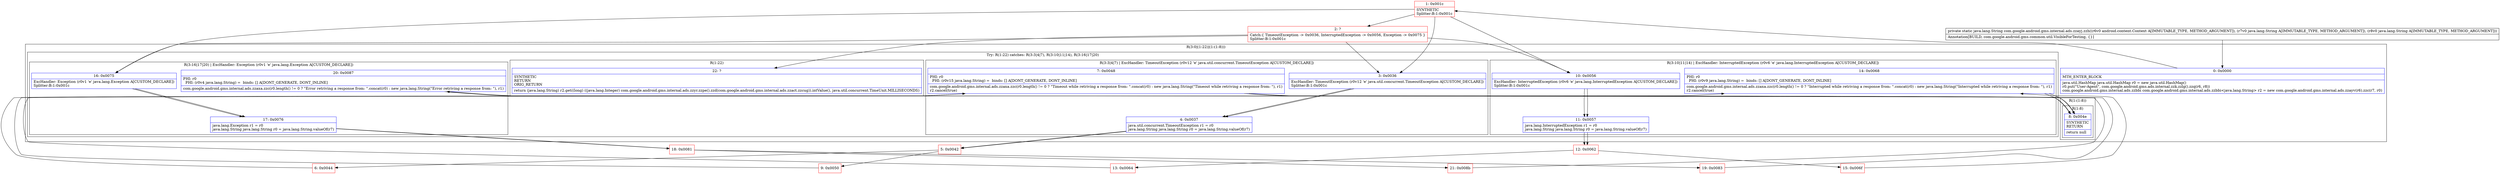 digraph "CFG forcom.google.android.gms.internal.ads.zzayj.zzh(Landroid\/content\/Context;Ljava\/lang\/String;Ljava\/lang\/String;)Ljava\/lang\/String;" {
subgraph cluster_Region_398219098 {
label = "R(3:0|(1:22)|(1:(1:8)))";
node [shape=record,color=blue];
Node_0 [shape=record,label="{0\:\ 0x0000|MTH_ENTER_BLOCK\l|java.util.HashMap java.util.HashMap r0 = new java.util.HashMap()\lr0.put(\"User\-Agent\", com.google.android.gms.ads.internal.zzk.zzlg().zzq(r6, r8))\lcom.google.android.gms.internal.ads.zzbbi com.google.android.gms.internal.ads.zzbbi\<java.lang.String\> r2 = new com.google.android.gms.internal.ads.zzayv(r6).zzc(r7, r0)\l}"];
subgraph cluster_TryCatchRegion_1045664319 {
label = "Try: R(1:22) catches: R(3:3|4|7), R(3:10|11|14), R(3:16|17|20)";
node [shape=record,color=blue];
subgraph cluster_Region_1197011218 {
label = "R(1:22)";
node [shape=record,color=blue];
Node_22 [shape=record,label="{22\:\ ?|SYNTHETIC\lRETURN\lORIG_RETURN\l|return (java.lang.String) r2.get((long) ((java.lang.Integer) com.google.android.gms.internal.ads.zzyr.zzpe().zzd(com.google.android.gms.internal.ads.zzact.zzcug)).intValue(), java.util.concurrent.TimeUnit.MILLISECONDS)\l}"];
}
subgraph cluster_Region_2055051403 {
label = "R(3:3|4|7) | ExcHandler: TimeoutException (r0v12 'e' java.util.concurrent.TimeoutException A[CUSTOM_DECLARE])\l";
node [shape=record,color=blue];
Node_3 [shape=record,label="{3\:\ 0x0036|ExcHandler: TimeoutException (r0v12 'e' java.util.concurrent.TimeoutException A[CUSTOM_DECLARE])\lSplitter:B:1:0x001c\l}"];
Node_4 [shape=record,label="{4\:\ 0x0037|java.util.concurrent.TimeoutException r1 = r0\ljava.lang.String java.lang.String r0 = java.lang.String.valueOf(r7)\l}"];
Node_7 [shape=record,label="{7\:\ 0x0048|PHI: r0 \l  PHI: (r0v15 java.lang.String) =  binds: [] A[DONT_GENERATE, DONT_INLINE]\l|com.google.android.gms.internal.ads.zzaxa.zzc(r0.length() != 0 ? \"Timeout while retriving a response from: \".concat(r0) : new java.lang.String(\"Timeout while retriving a response from: \"), r1)\lr2.cancel(true)\l}"];
}
subgraph cluster_Region_1316361787 {
label = "R(3:10|11|14) | ExcHandler: InterruptedException (r0v6 'e' java.lang.InterruptedException A[CUSTOM_DECLARE])\l";
node [shape=record,color=blue];
Node_10 [shape=record,label="{10\:\ 0x0056|ExcHandler: InterruptedException (r0v6 'e' java.lang.InterruptedException A[CUSTOM_DECLARE])\lSplitter:B:1:0x001c\l}"];
Node_11 [shape=record,label="{11\:\ 0x0057|java.lang.InterruptedException r1 = r0\ljava.lang.String java.lang.String r0 = java.lang.String.valueOf(r7)\l}"];
Node_14 [shape=record,label="{14\:\ 0x0068|PHI: r0 \l  PHI: (r0v9 java.lang.String) =  binds: [] A[DONT_GENERATE, DONT_INLINE]\l|com.google.android.gms.internal.ads.zzaxa.zzc(r0.length() != 0 ? \"Interrupted while retriving a response from: \".concat(r0) : new java.lang.String(\"Interrupted while retriving a response from: \"), r1)\lr2.cancel(true)\l}"];
}
subgraph cluster_Region_990223912 {
label = "R(3:16|17|20) | ExcHandler: Exception (r0v1 'e' java.lang.Exception A[CUSTOM_DECLARE])\l";
node [shape=record,color=blue];
Node_16 [shape=record,label="{16\:\ 0x0075|ExcHandler: Exception (r0v1 'e' java.lang.Exception A[CUSTOM_DECLARE])\lSplitter:B:1:0x001c\l}"];
Node_17 [shape=record,label="{17\:\ 0x0076|java.lang.Exception r1 = r0\ljava.lang.String java.lang.String r0 = java.lang.String.valueOf(r7)\l}"];
Node_20 [shape=record,label="{20\:\ 0x0087|PHI: r0 \l  PHI: (r0v4 java.lang.String) =  binds: [] A[DONT_GENERATE, DONT_INLINE]\l|com.google.android.gms.internal.ads.zzaxa.zzc(r0.length() != 0 ? \"Error retriving a response from: \".concat(r0) : new java.lang.String(\"Error retriving a response from: \"), r1)\l}"];
}
}
subgraph cluster_Region_875729347 {
label = "R(1:(1:8))";
node [shape=record,color=blue];
subgraph cluster_Region_2036367586 {
label = "R(1:8)";
node [shape=record,color=blue];
Node_8 [shape=record,label="{8\:\ 0x004e|SYNTHETIC\lRETURN\l|return null\l}"];
}
}
}
subgraph cluster_Region_2055051403 {
label = "R(3:3|4|7) | ExcHandler: TimeoutException (r0v12 'e' java.util.concurrent.TimeoutException A[CUSTOM_DECLARE])\l";
node [shape=record,color=blue];
Node_3 [shape=record,label="{3\:\ 0x0036|ExcHandler: TimeoutException (r0v12 'e' java.util.concurrent.TimeoutException A[CUSTOM_DECLARE])\lSplitter:B:1:0x001c\l}"];
Node_4 [shape=record,label="{4\:\ 0x0037|java.util.concurrent.TimeoutException r1 = r0\ljava.lang.String java.lang.String r0 = java.lang.String.valueOf(r7)\l}"];
Node_7 [shape=record,label="{7\:\ 0x0048|PHI: r0 \l  PHI: (r0v15 java.lang.String) =  binds: [] A[DONT_GENERATE, DONT_INLINE]\l|com.google.android.gms.internal.ads.zzaxa.zzc(r0.length() != 0 ? \"Timeout while retriving a response from: \".concat(r0) : new java.lang.String(\"Timeout while retriving a response from: \"), r1)\lr2.cancel(true)\l}"];
}
subgraph cluster_Region_1316361787 {
label = "R(3:10|11|14) | ExcHandler: InterruptedException (r0v6 'e' java.lang.InterruptedException A[CUSTOM_DECLARE])\l";
node [shape=record,color=blue];
Node_10 [shape=record,label="{10\:\ 0x0056|ExcHandler: InterruptedException (r0v6 'e' java.lang.InterruptedException A[CUSTOM_DECLARE])\lSplitter:B:1:0x001c\l}"];
Node_11 [shape=record,label="{11\:\ 0x0057|java.lang.InterruptedException r1 = r0\ljava.lang.String java.lang.String r0 = java.lang.String.valueOf(r7)\l}"];
Node_14 [shape=record,label="{14\:\ 0x0068|PHI: r0 \l  PHI: (r0v9 java.lang.String) =  binds: [] A[DONT_GENERATE, DONT_INLINE]\l|com.google.android.gms.internal.ads.zzaxa.zzc(r0.length() != 0 ? \"Interrupted while retriving a response from: \".concat(r0) : new java.lang.String(\"Interrupted while retriving a response from: \"), r1)\lr2.cancel(true)\l}"];
}
subgraph cluster_Region_990223912 {
label = "R(3:16|17|20) | ExcHandler: Exception (r0v1 'e' java.lang.Exception A[CUSTOM_DECLARE])\l";
node [shape=record,color=blue];
Node_16 [shape=record,label="{16\:\ 0x0075|ExcHandler: Exception (r0v1 'e' java.lang.Exception A[CUSTOM_DECLARE])\lSplitter:B:1:0x001c\l}"];
Node_17 [shape=record,label="{17\:\ 0x0076|java.lang.Exception r1 = r0\ljava.lang.String java.lang.String r0 = java.lang.String.valueOf(r7)\l}"];
Node_20 [shape=record,label="{20\:\ 0x0087|PHI: r0 \l  PHI: (r0v4 java.lang.String) =  binds: [] A[DONT_GENERATE, DONT_INLINE]\l|com.google.android.gms.internal.ads.zzaxa.zzc(r0.length() != 0 ? \"Error retriving a response from: \".concat(r0) : new java.lang.String(\"Error retriving a response from: \"), r1)\l}"];
}
Node_1 [shape=record,color=red,label="{1\:\ 0x001c|SYNTHETIC\lSplitter:B:1:0x001c\l}"];
Node_2 [shape=record,color=red,label="{2\:\ ?|Catch:\{ TimeoutException \-\> 0x0036, InterruptedException \-\> 0x0056, Exception \-\> 0x0075 \}\lSplitter:B:1:0x001c\l}"];
Node_5 [shape=record,color=red,label="{5\:\ 0x0042}"];
Node_6 [shape=record,color=red,label="{6\:\ 0x0044}"];
Node_9 [shape=record,color=red,label="{9\:\ 0x0050}"];
Node_12 [shape=record,color=red,label="{12\:\ 0x0062}"];
Node_13 [shape=record,color=red,label="{13\:\ 0x0064}"];
Node_15 [shape=record,color=red,label="{15\:\ 0x006f}"];
Node_18 [shape=record,color=red,label="{18\:\ 0x0081}"];
Node_19 [shape=record,color=red,label="{19\:\ 0x0083}"];
Node_21 [shape=record,color=red,label="{21\:\ 0x008b}"];
MethodNode[shape=record,label="{private static java.lang.String com.google.android.gms.internal.ads.zzayj.zzh((r6v0 android.content.Context A[IMMUTABLE_TYPE, METHOD_ARGUMENT]), (r7v0 java.lang.String A[IMMUTABLE_TYPE, METHOD_ARGUMENT]), (r8v0 java.lang.String A[IMMUTABLE_TYPE, METHOD_ARGUMENT]))  | Annotation[BUILD, com.google.android.gms.common.util.VisibleForTesting, \{\}]\l}"];
MethodNode -> Node_0;
Node_0 -> Node_1;
Node_3 -> Node_4;
Node_4 -> Node_5;
Node_7 -> Node_8;
Node_10 -> Node_11;
Node_11 -> Node_12;
Node_14 -> Node_8;
Node_16 -> Node_17;
Node_17 -> Node_18;
Node_20 -> Node_8;
Node_3 -> Node_4;
Node_4 -> Node_5;
Node_7 -> Node_8;
Node_10 -> Node_11;
Node_11 -> Node_12;
Node_14 -> Node_8;
Node_16 -> Node_17;
Node_17 -> Node_18;
Node_20 -> Node_8;
Node_1 -> Node_2;
Node_1 -> Node_3;
Node_1 -> Node_10;
Node_1 -> Node_16;
Node_2 -> Node_3;
Node_2 -> Node_10;
Node_2 -> Node_16;
Node_2 -> Node_22;
Node_5 -> Node_6;
Node_5 -> Node_9;
Node_6 -> Node_7;
Node_9 -> Node_7;
Node_12 -> Node_13;
Node_12 -> Node_15;
Node_13 -> Node_14;
Node_15 -> Node_14;
Node_18 -> Node_19;
Node_18 -> Node_21;
Node_19 -> Node_20;
Node_21 -> Node_20;
}

